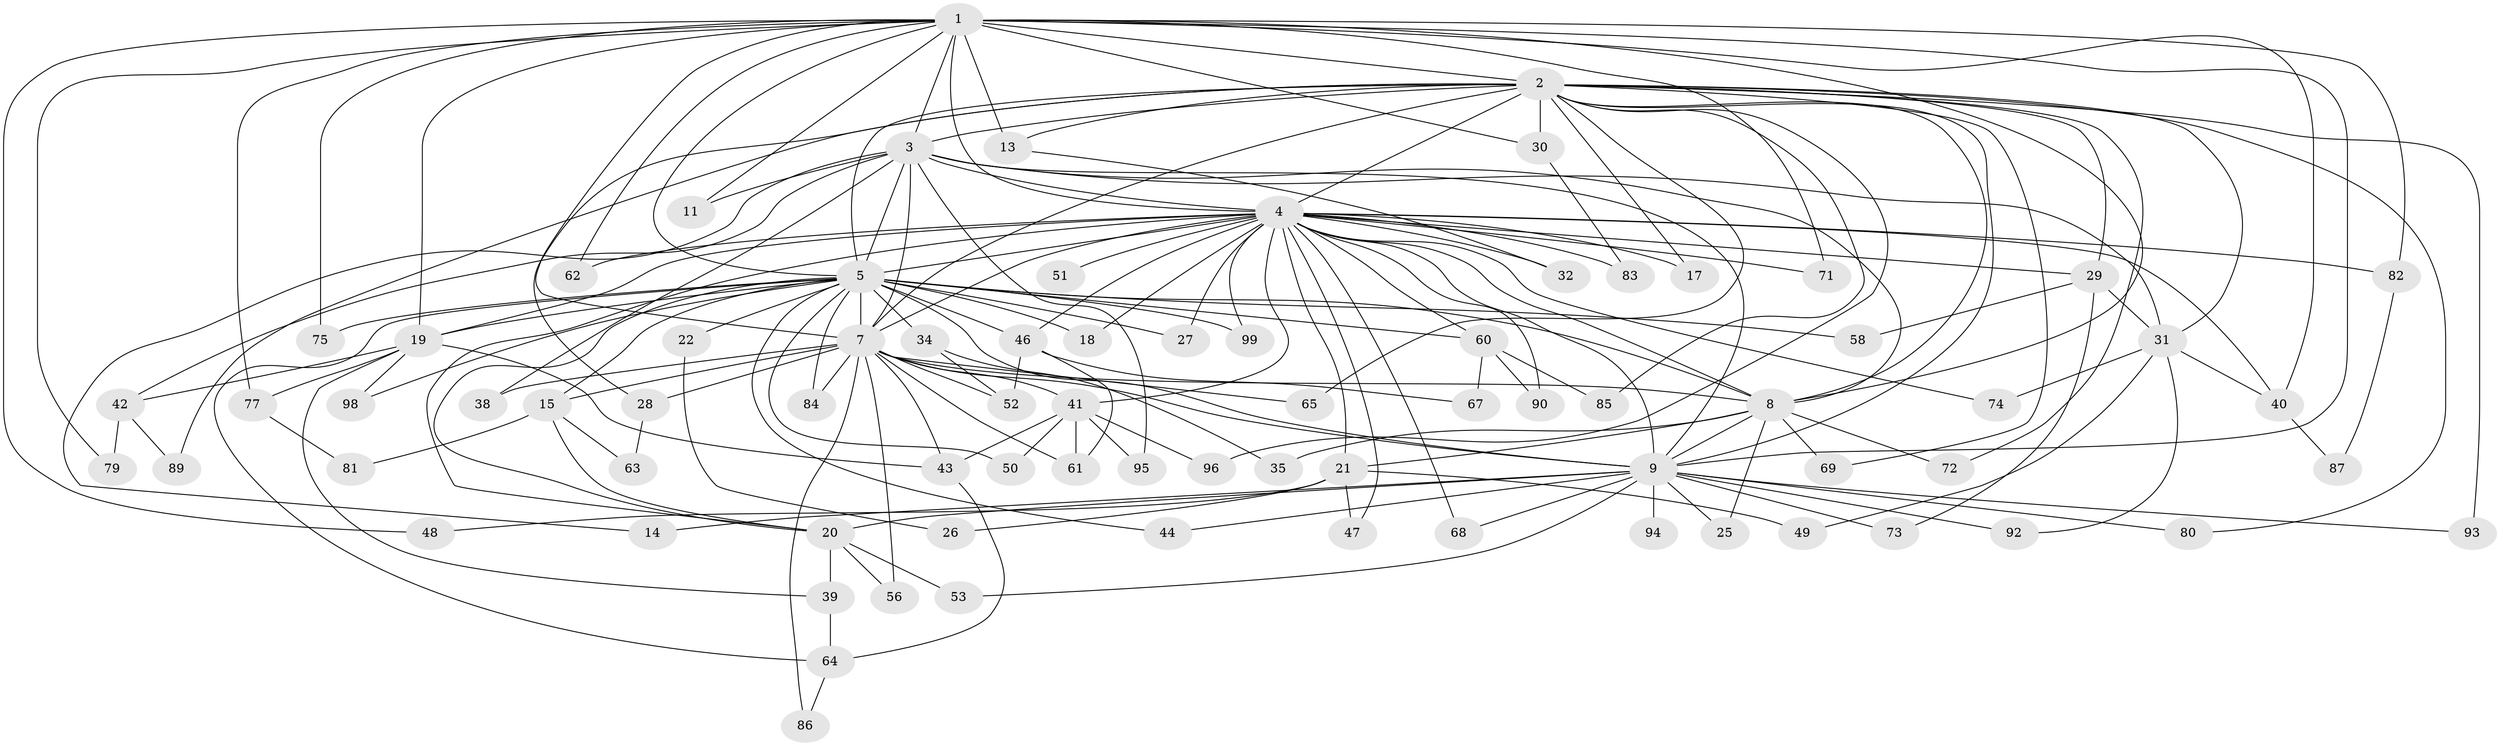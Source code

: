 // Generated by graph-tools (version 1.1) at 2025/23/03/03/25 07:23:36]
// undirected, 78 vertices, 173 edges
graph export_dot {
graph [start="1"]
  node [color=gray90,style=filled];
  1 [super="+55"];
  2 [super="+23"];
  3 [super="+12"];
  4 [super="+10"];
  5 [super="+6"];
  7 [super="+24"];
  8 [super="+33"];
  9 [super="+66"];
  11 [super="+16"];
  13;
  14;
  15 [super="+54"];
  17;
  18;
  19 [super="+37"];
  20 [super="+36"];
  21;
  22 [super="+78"];
  25;
  26;
  27;
  28;
  29 [super="+70"];
  30;
  31 [super="+57"];
  32;
  34;
  35;
  38;
  39;
  40 [super="+91"];
  41 [super="+45"];
  42;
  43 [super="+59"];
  44;
  46;
  47;
  48;
  49;
  50;
  51;
  52 [super="+88"];
  53;
  56;
  58;
  60;
  61 [super="+76"];
  62;
  63;
  64 [super="+97"];
  65;
  67;
  68;
  69;
  71;
  72;
  73;
  74;
  75;
  77;
  79;
  80;
  81;
  82;
  83;
  84;
  85;
  86;
  87;
  89;
  90;
  92;
  93;
  94;
  95;
  96;
  98;
  99;
  1 -- 2 [weight=3];
  1 -- 3;
  1 -- 4 [weight=2];
  1 -- 5 [weight=2];
  1 -- 7;
  1 -- 8;
  1 -- 9;
  1 -- 11;
  1 -- 13;
  1 -- 19;
  1 -- 30;
  1 -- 48;
  1 -- 62;
  1 -- 71;
  1 -- 75;
  1 -- 79;
  1 -- 82;
  1 -- 40;
  1 -- 77;
  2 -- 3;
  2 -- 4 [weight=2];
  2 -- 5 [weight=2];
  2 -- 7;
  2 -- 8;
  2 -- 9;
  2 -- 13;
  2 -- 17;
  2 -- 28;
  2 -- 29;
  2 -- 30;
  2 -- 31;
  2 -- 65;
  2 -- 69;
  2 -- 72;
  2 -- 85;
  2 -- 89;
  2 -- 93;
  2 -- 96;
  2 -- 80;
  3 -- 4 [weight=2];
  3 -- 5 [weight=3];
  3 -- 7 [weight=2];
  3 -- 8;
  3 -- 9;
  3 -- 11 [weight=2];
  3 -- 14;
  3 -- 31;
  3 -- 95;
  3 -- 38;
  3 -- 42;
  4 -- 5 [weight=4];
  4 -- 7 [weight=2];
  4 -- 8 [weight=2];
  4 -- 9 [weight=3];
  4 -- 32;
  4 -- 40 [weight=2];
  4 -- 41 [weight=2];
  4 -- 46;
  4 -- 47;
  4 -- 60;
  4 -- 74;
  4 -- 83;
  4 -- 90;
  4 -- 99;
  4 -- 68;
  4 -- 71;
  4 -- 17;
  4 -- 18;
  4 -- 19;
  4 -- 20;
  4 -- 21;
  4 -- 82;
  4 -- 27;
  4 -- 29;
  4 -- 51;
  4 -- 62;
  5 -- 7 [weight=2];
  5 -- 8 [weight=3];
  5 -- 9 [weight=2];
  5 -- 22 [weight=3];
  5 -- 27;
  5 -- 34 [weight=2];
  5 -- 46;
  5 -- 50;
  5 -- 58;
  5 -- 84;
  5 -- 99;
  5 -- 64;
  5 -- 75;
  5 -- 15;
  5 -- 18;
  5 -- 98;
  5 -- 44;
  5 -- 60;
  5 -- 19;
  5 -- 20;
  7 -- 8;
  7 -- 9;
  7 -- 15;
  7 -- 28;
  7 -- 38;
  7 -- 56;
  7 -- 65;
  7 -- 84;
  7 -- 86;
  7 -- 52;
  7 -- 41;
  7 -- 61;
  7 -- 43;
  8 -- 9;
  8 -- 21;
  8 -- 25;
  8 -- 35;
  8 -- 69;
  8 -- 72;
  9 -- 14;
  9 -- 20;
  9 -- 25;
  9 -- 44;
  9 -- 53;
  9 -- 68;
  9 -- 73;
  9 -- 80;
  9 -- 92;
  9 -- 93;
  9 -- 94 [weight=2];
  13 -- 32;
  15 -- 63;
  15 -- 81;
  15 -- 20;
  19 -- 39;
  19 -- 43;
  19 -- 77;
  19 -- 98;
  19 -- 42;
  20 -- 39;
  20 -- 53;
  20 -- 56;
  21 -- 26;
  21 -- 47;
  21 -- 48;
  21 -- 49;
  22 -- 26;
  28 -- 63;
  29 -- 58;
  29 -- 73;
  29 -- 31;
  30 -- 83;
  31 -- 49;
  31 -- 74;
  31 -- 92;
  31 -- 40;
  34 -- 35;
  34 -- 52;
  39 -- 64;
  40 -- 87;
  41 -- 43;
  41 -- 50;
  41 -- 61;
  41 -- 96;
  41 -- 95;
  42 -- 79;
  42 -- 89;
  43 -- 64;
  46 -- 52;
  46 -- 61;
  46 -- 67;
  60 -- 67;
  60 -- 85;
  60 -- 90;
  64 -- 86;
  77 -- 81;
  82 -- 87;
}
